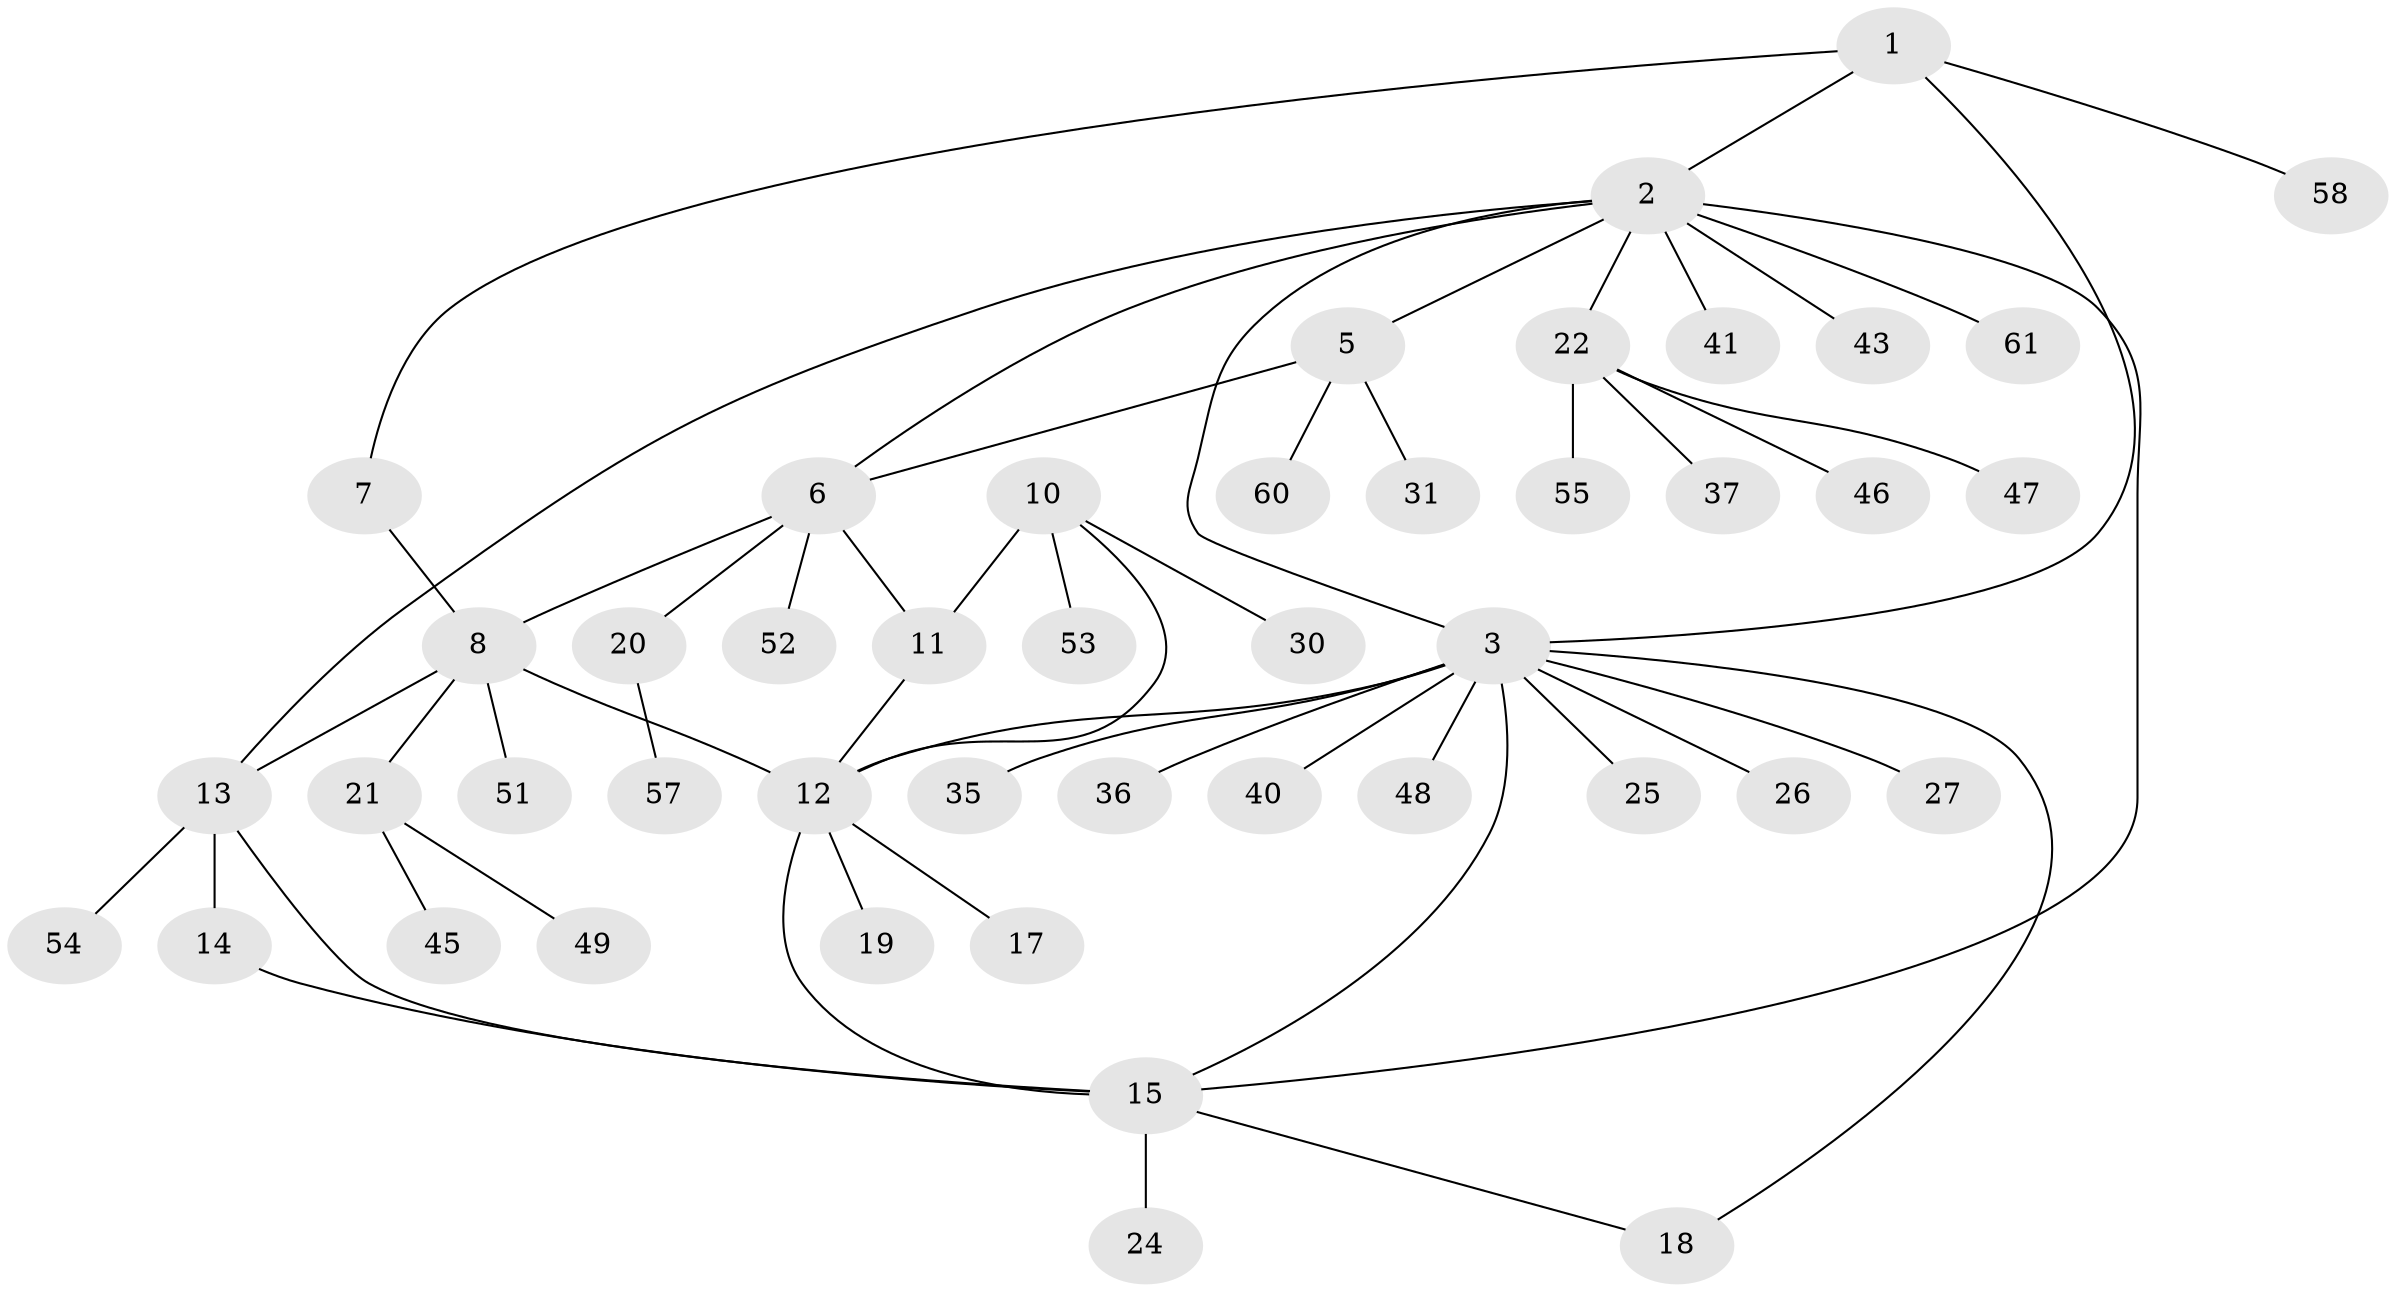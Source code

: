// Generated by graph-tools (version 1.1) at 2025/52/02/27/25 19:52:14]
// undirected, 45 vertices, 56 edges
graph export_dot {
graph [start="1"]
  node [color=gray90,style=filled];
  1 [super="+50"];
  2 [super="+4"];
  3 [super="+16"];
  5 [super="+56"];
  6 [super="+38"];
  7 [super="+59"];
  8 [super="+9"];
  10 [super="+29"];
  11;
  12 [super="+39"];
  13 [super="+33"];
  14;
  15 [super="+44"];
  17;
  18;
  19 [super="+23"];
  20 [super="+28"];
  21 [super="+32"];
  22 [super="+42"];
  24;
  25;
  26;
  27;
  30;
  31 [super="+34"];
  35;
  36;
  37;
  40;
  41;
  43;
  45;
  46;
  47;
  48;
  49;
  51;
  52;
  53;
  54;
  55;
  57;
  58;
  60;
  61;
  1 -- 2;
  1 -- 3;
  1 -- 7;
  1 -- 58;
  2 -- 3;
  2 -- 13;
  2 -- 41;
  2 -- 61;
  2 -- 5;
  2 -- 6;
  2 -- 22;
  2 -- 43;
  2 -- 15;
  3 -- 12;
  3 -- 18;
  3 -- 25;
  3 -- 26;
  3 -- 27;
  3 -- 35;
  3 -- 40;
  3 -- 15;
  3 -- 48;
  3 -- 36;
  5 -- 6;
  5 -- 31;
  5 -- 60;
  6 -- 11;
  6 -- 20;
  6 -- 52;
  6 -- 8;
  7 -- 8 [weight=2];
  8 -- 12;
  8 -- 21;
  8 -- 51;
  8 -- 13;
  10 -- 11;
  10 -- 12;
  10 -- 30;
  10 -- 53;
  11 -- 12;
  12 -- 15;
  12 -- 17;
  12 -- 19;
  13 -- 14;
  13 -- 15;
  13 -- 54;
  14 -- 15;
  15 -- 18;
  15 -- 24;
  20 -- 57;
  21 -- 45;
  21 -- 49;
  22 -- 37;
  22 -- 46;
  22 -- 47;
  22 -- 55;
}
